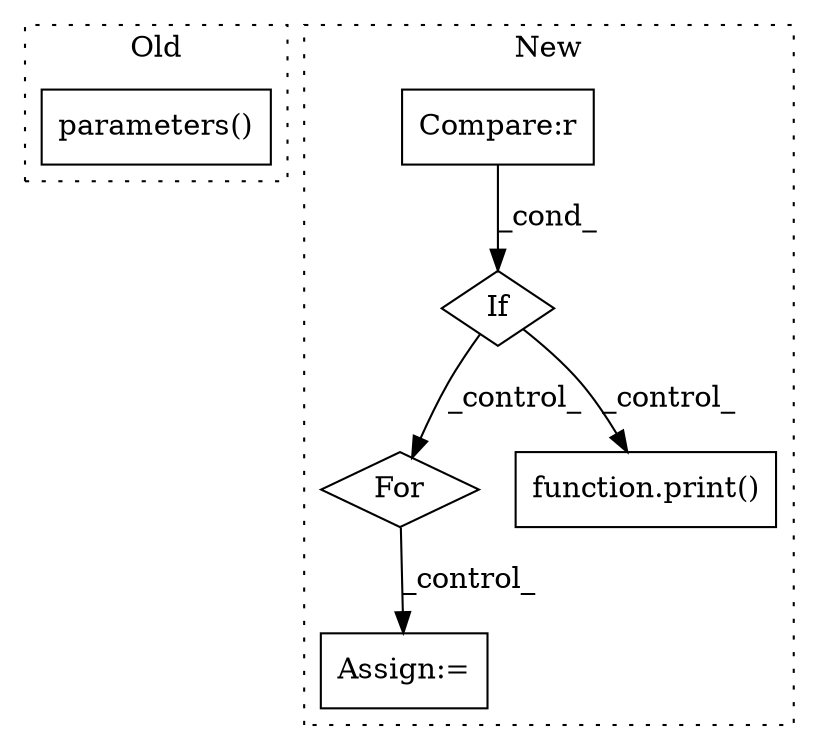 digraph G {
subgraph cluster0 {
1 [label="parameters()" a="75" s="6136" l="18" shape="box"];
label = "Old";
style="dotted";
}
subgraph cluster1 {
2 [label="For" a="107" s="7827,7865" l="4,14" shape="diamond"];
3 [label="Assign:=" a="68" s="8028" l="4" shape="box"];
4 [label="If" a="96" s="7682" l="3" shape="diamond"];
5 [label="Compare:r" a="40" s="7685" l="22" shape="box"];
6 [label="function.print()" a="75" s="8105,8145" l="6,1" shape="box"];
label = "New";
style="dotted";
}
2 -> 3 [label="_control_"];
4 -> 2 [label="_control_"];
4 -> 6 [label="_control_"];
5 -> 4 [label="_cond_"];
}